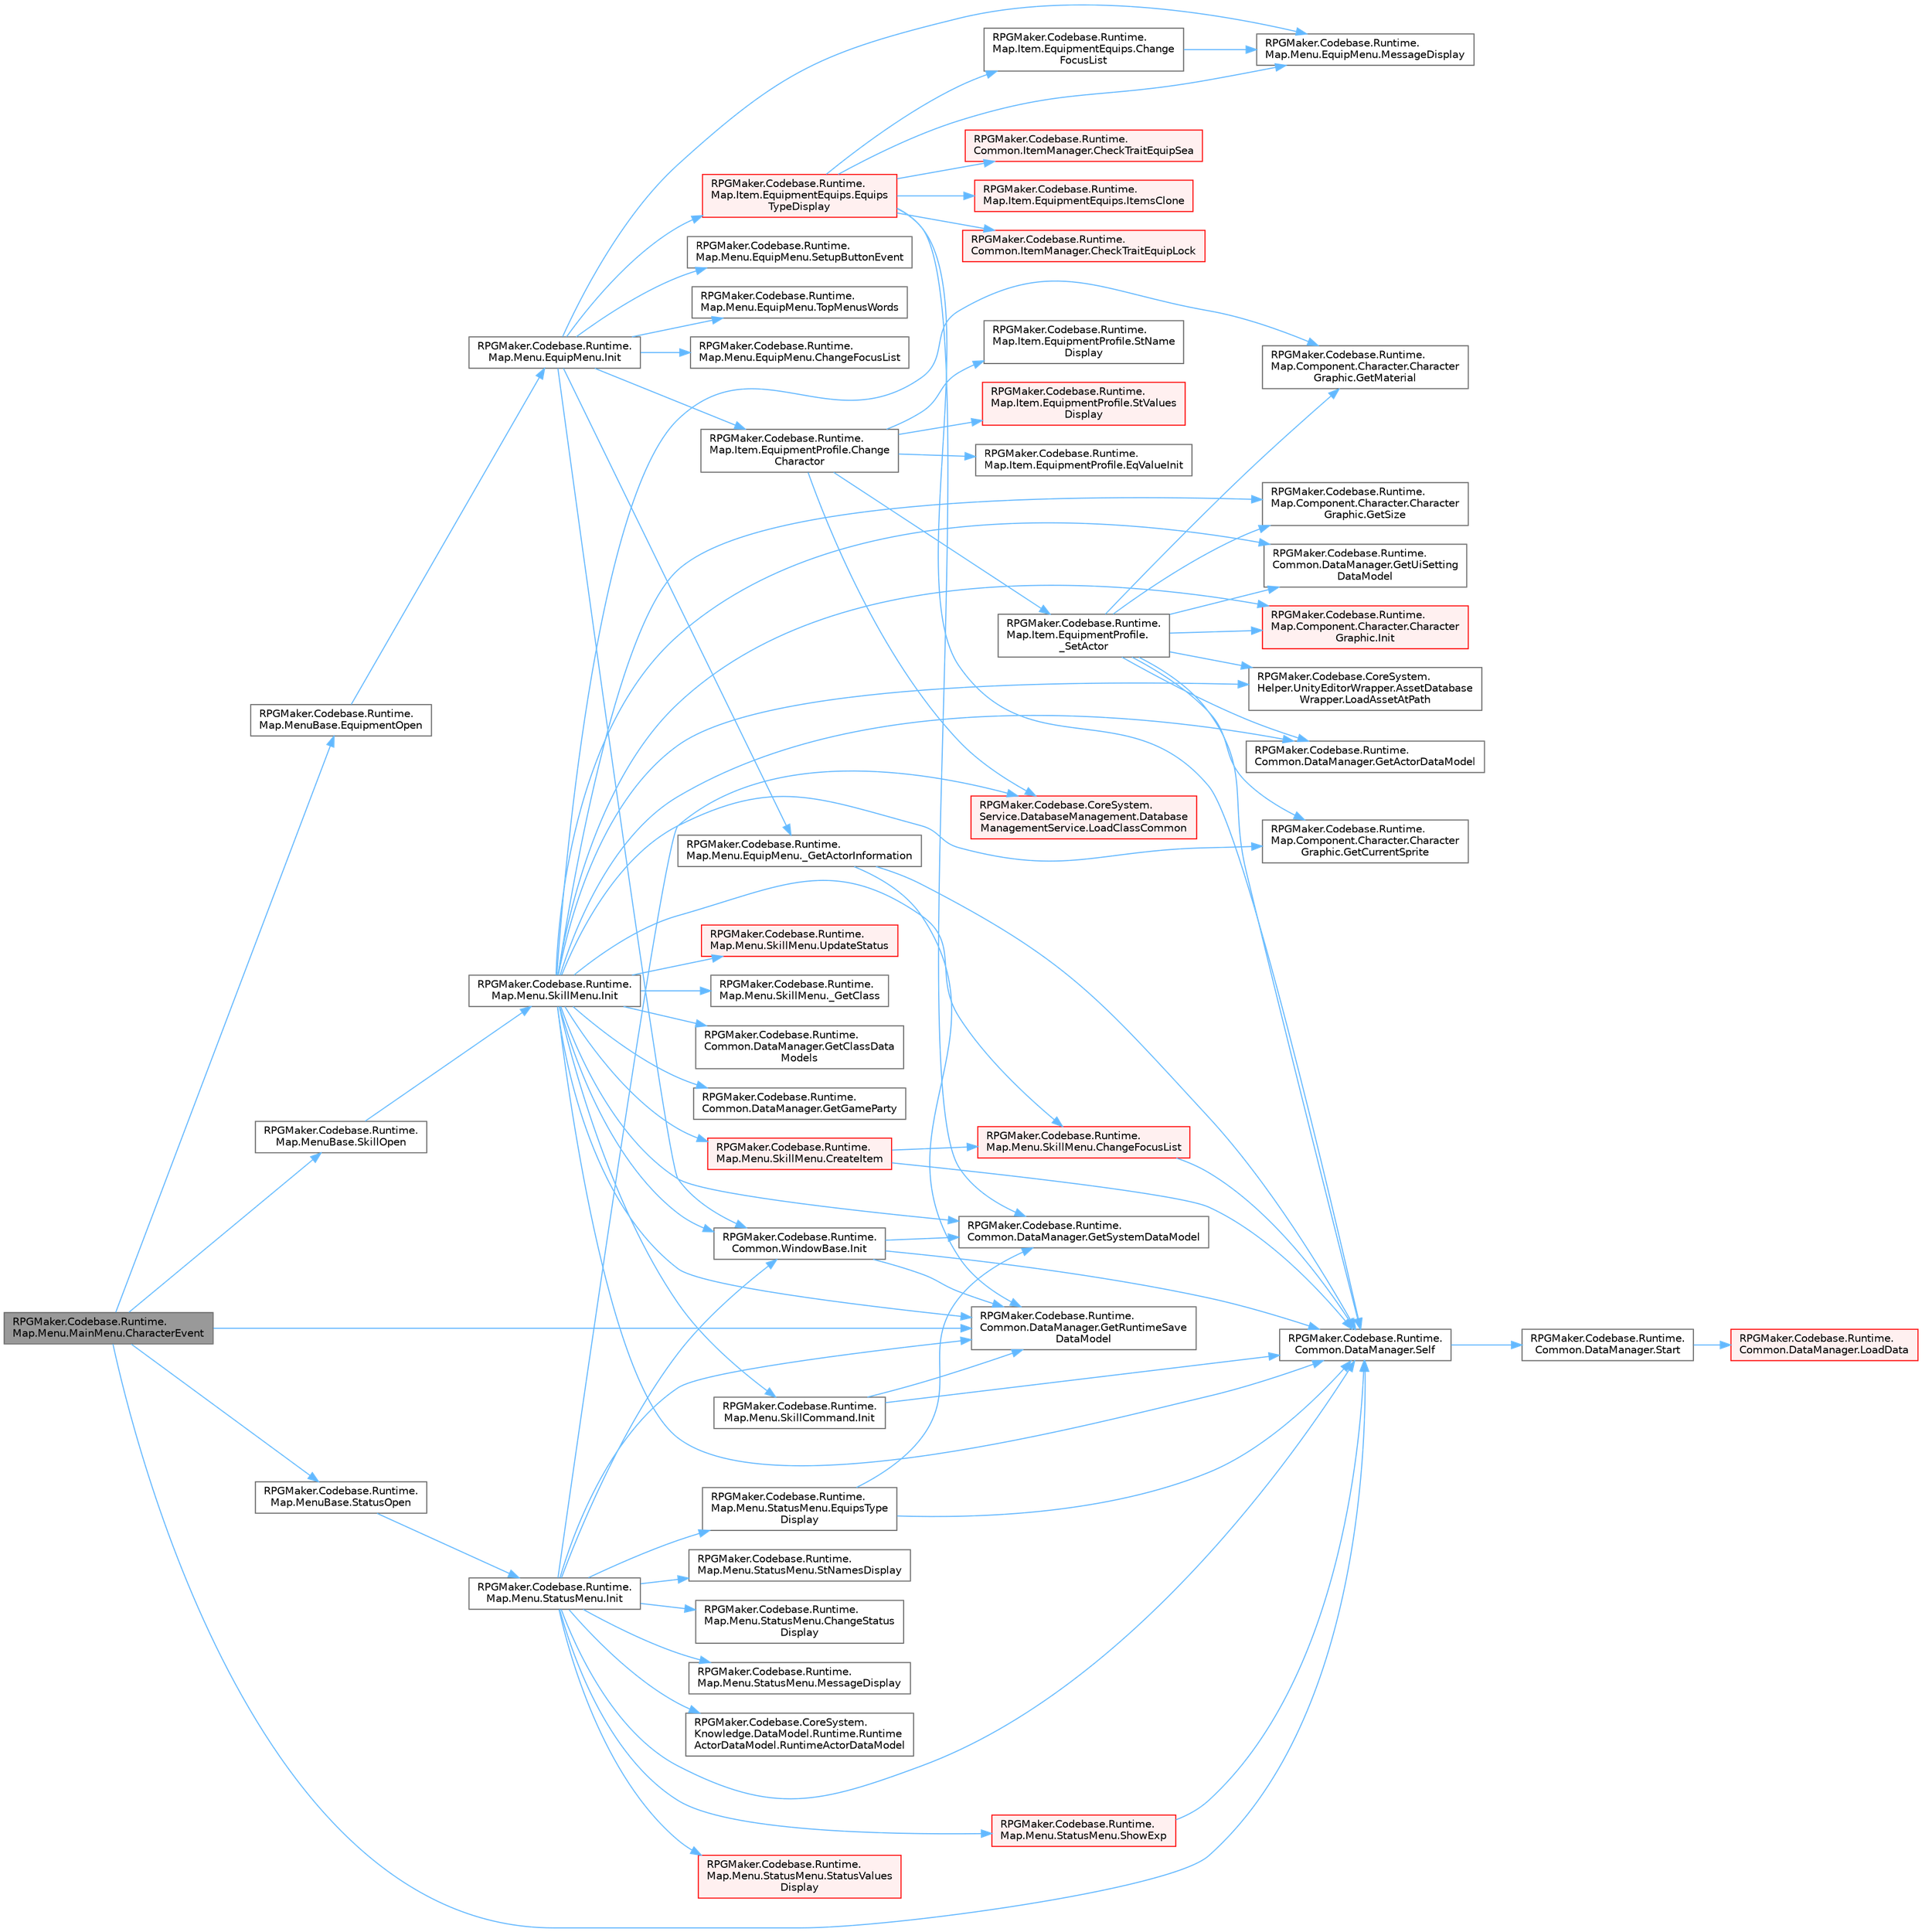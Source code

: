 digraph "RPGMaker.Codebase.Runtime.Map.Menu.MainMenu.CharacterEvent"
{
 // LATEX_PDF_SIZE
  bgcolor="transparent";
  edge [fontname=Helvetica,fontsize=10,labelfontname=Helvetica,labelfontsize=10];
  node [fontname=Helvetica,fontsize=10,shape=box,height=0.2,width=0.4];
  rankdir="LR";
  Node1 [id="Node000001",label="RPGMaker.Codebase.Runtime.\lMap.Menu.MainMenu.CharacterEvent",height=0.2,width=0.4,color="gray40", fillcolor="grey60", style="filled", fontcolor="black",tooltip="アクター選択時処理"];
  Node1 -> Node2 [id="edge1_Node000001_Node000002",color="steelblue1",style="solid",tooltip=" "];
  Node2 [id="Node000002",label="RPGMaker.Codebase.Runtime.\lMap.MenuBase.EquipmentOpen",height=0.2,width=0.4,color="grey40", fillcolor="white", style="filled",URL="$d4/d87/class_r_p_g_maker_1_1_codebase_1_1_runtime_1_1_map_1_1_menu_base.html#af70a37f135e339e952803ae2c4fa4c0b",tooltip="装備を表示する"];
  Node2 -> Node3 [id="edge2_Node000002_Node000003",color="steelblue1",style="solid",tooltip=" "];
  Node3 [id="Node000003",label="RPGMaker.Codebase.Runtime.\lMap.Menu.EquipMenu.Init",height=0.2,width=0.4,color="grey40", fillcolor="white", style="filled",URL="$db/d72/class_r_p_g_maker_1_1_codebase_1_1_runtime_1_1_map_1_1_menu_1_1_equip_menu.html#abafec292411542be0ec17c1983f32855",tooltip="初期化処理"];
  Node3 -> Node4 [id="edge3_Node000003_Node000004",color="steelblue1",style="solid",tooltip=" "];
  Node4 [id="Node000004",label="RPGMaker.Codebase.Runtime.\lMap.Menu.EquipMenu._GetActorInformation",height=0.2,width=0.4,color="grey40", fillcolor="white", style="filled",URL="$db/d72/class_r_p_g_maker_1_1_codebase_1_1_runtime_1_1_map_1_1_menu_1_1_equip_menu.html#af9f92409652fe84b0c22585c52ad9a09",tooltip="キャラクターの情報部分取得"];
  Node4 -> Node5 [id="edge4_Node000004_Node000005",color="steelblue1",style="solid",tooltip=" "];
  Node5 [id="Node000005",label="RPGMaker.Codebase.Runtime.\lCommon.DataManager.GetRuntimeSave\lDataModel",height=0.2,width=0.4,color="grey40", fillcolor="white", style="filled",URL="$d5/d08/class_r_p_g_maker_1_1_codebase_1_1_runtime_1_1_common_1_1_data_manager.html#aa008ccb1bfddc97c2c6618cfe1fe9ab9",tooltip=" "];
  Node4 -> Node6 [id="edge5_Node000004_Node000006",color="steelblue1",style="solid",tooltip=" "];
  Node6 [id="Node000006",label="RPGMaker.Codebase.Runtime.\lCommon.DataManager.Self",height=0.2,width=0.4,color="grey40", fillcolor="white", style="filled",URL="$d5/d08/class_r_p_g_maker_1_1_codebase_1_1_runtime_1_1_common_1_1_data_manager.html#a8f0a40fd71fe0a873d1905e106299934",tooltip=" "];
  Node6 -> Node7 [id="edge6_Node000006_Node000007",color="steelblue1",style="solid",tooltip=" "];
  Node7 [id="Node000007",label="RPGMaker.Codebase.Runtime.\lCommon.DataManager.Start",height=0.2,width=0.4,color="grey40", fillcolor="white", style="filled",URL="$d5/d08/class_r_p_g_maker_1_1_codebase_1_1_runtime_1_1_common_1_1_data_manager.html#ace8f5b29b336a071e6383ecdbe0f85c5",tooltip=" "];
  Node7 -> Node8 [id="edge7_Node000007_Node000008",color="steelblue1",style="solid",tooltip=" "];
  Node8 [id="Node000008",label="RPGMaker.Codebase.Runtime.\lCommon.DataManager.LoadData",height=0.2,width=0.4,color="red", fillcolor="#FFF0F0", style="filled",URL="$d5/d08/class_r_p_g_maker_1_1_codebase_1_1_runtime_1_1_common_1_1_data_manager.html#a42e1175b0a1dc3a225503e007043dc86",tooltip=" "];
  Node3 -> Node44 [id="edge8_Node000003_Node000044",color="steelblue1",style="solid",tooltip=" "];
  Node44 [id="Node000044",label="RPGMaker.Codebase.Runtime.\lMap.Item.EquipmentProfile.Change\lCharactor",height=0.2,width=0.4,color="grey40", fillcolor="white", style="filled",URL="$db/d19/class_r_p_g_maker_1_1_codebase_1_1_runtime_1_1_map_1_1_item_1_1_equipment_profile.html#ae28636a9df32870af30b40f05f4f69d8",tooltip=" "];
  Node44 -> Node45 [id="edge9_Node000044_Node000045",color="steelblue1",style="solid",tooltip=" "];
  Node45 [id="Node000045",label="RPGMaker.Codebase.Runtime.\lMap.Item.EquipmentProfile.\l_SetActor",height=0.2,width=0.4,color="grey40", fillcolor="white", style="filled",URL="$db/d19/class_r_p_g_maker_1_1_codebase_1_1_runtime_1_1_map_1_1_item_1_1_equipment_profile.html#ae5fc2d9f492ea45ceafe144ae3061ce7",tooltip="どのキャラクターを表示させるか"];
  Node45 -> Node46 [id="edge10_Node000045_Node000046",color="steelblue1",style="solid",tooltip=" "];
  Node46 [id="Node000046",label="RPGMaker.Codebase.Runtime.\lCommon.DataManager.GetActorDataModel",height=0.2,width=0.4,color="grey40", fillcolor="white", style="filled",URL="$d5/d08/class_r_p_g_maker_1_1_codebase_1_1_runtime_1_1_common_1_1_data_manager.html#abfb1fd14c6aadc61fe20955b4b60c7cf",tooltip=" "];
  Node45 -> Node47 [id="edge11_Node000045_Node000047",color="steelblue1",style="solid",tooltip=" "];
  Node47 [id="Node000047",label="RPGMaker.Codebase.Runtime.\lMap.Component.Character.Character\lGraphic.GetCurrentSprite",height=0.2,width=0.4,color="grey40", fillcolor="white", style="filled",URL="$da/d44/class_r_p_g_maker_1_1_codebase_1_1_runtime_1_1_map_1_1_component_1_1_character_1_1_character_graphic.html#a9b0780c78d81029c2cf5ab7b6a56519b",tooltip="😁 各画面でSDキャラ画像の1枚目を表示するためのプロパティ"];
  Node45 -> Node48 [id="edge12_Node000045_Node000048",color="steelblue1",style="solid",tooltip=" "];
  Node48 [id="Node000048",label="RPGMaker.Codebase.Runtime.\lMap.Component.Character.Character\lGraphic.GetMaterial",height=0.2,width=0.4,color="grey40", fillcolor="white", style="filled",URL="$da/d44/class_r_p_g_maker_1_1_codebase_1_1_runtime_1_1_map_1_1_component_1_1_character_1_1_character_graphic.html#ab0fd02c5a4de48246eff1afcf72b3064",tooltip="😁 各画面でSDキャラ画像の1枚目を表示するためのプロパティ"];
  Node45 -> Node49 [id="edge13_Node000045_Node000049",color="steelblue1",style="solid",tooltip=" "];
  Node49 [id="Node000049",label="RPGMaker.Codebase.Runtime.\lMap.Component.Character.Character\lGraphic.GetSize",height=0.2,width=0.4,color="grey40", fillcolor="white", style="filled",URL="$da/d44/class_r_p_g_maker_1_1_codebase_1_1_runtime_1_1_map_1_1_component_1_1_character_1_1_character_graphic.html#a74227c8d22f67b1698b96e05f3fadb8c",tooltip="😁 各画面でSDキャラ画像の1枚目を表示するためのプロパティ"];
  Node45 -> Node50 [id="edge14_Node000045_Node000050",color="steelblue1",style="solid",tooltip=" "];
  Node50 [id="Node000050",label="RPGMaker.Codebase.Runtime.\lCommon.DataManager.GetUiSetting\lDataModel",height=0.2,width=0.4,color="grey40", fillcolor="white", style="filled",URL="$d5/d08/class_r_p_g_maker_1_1_codebase_1_1_runtime_1_1_common_1_1_data_manager.html#a3cf9e3927b433f3ab6cc80adcc0d09c2",tooltip=" "];
  Node45 -> Node51 [id="edge15_Node000045_Node000051",color="steelblue1",style="solid",tooltip=" "];
  Node51 [id="Node000051",label="RPGMaker.Codebase.Runtime.\lMap.Component.Character.Character\lGraphic.Init",height=0.2,width=0.4,color="red", fillcolor="#FFF0F0", style="filled",URL="$da/d44/class_r_p_g_maker_1_1_codebase_1_1_runtime_1_1_map_1_1_component_1_1_character_1_1_character_graphic.html#a2d910728c7f3bbfc4fc684ed3fd3d2b7",tooltip="😁 初期化"];
  Node45 -> Node60 [id="edge16_Node000045_Node000060",color="steelblue1",style="solid",tooltip=" "];
  Node60 [id="Node000060",label="RPGMaker.Codebase.CoreSystem.\lHelper.UnityEditorWrapper.AssetDatabase\lWrapper.LoadAssetAtPath",height=0.2,width=0.4,color="grey40", fillcolor="white", style="filled",URL="$d9/d20/class_r_p_g_maker_1_1_codebase_1_1_core_system_1_1_helper_1_1_unity_editor_wrapper_1_1_asset_database_wrapper.html#a471f932b0479bad28c9fd1b02f1d5d7a",tooltip="😁 パスで資産読込"];
  Node45 -> Node6 [id="edge17_Node000045_Node000006",color="steelblue1",style="solid",tooltip=" "];
  Node44 -> Node67 [id="edge18_Node000044_Node000067",color="steelblue1",style="solid",tooltip=" "];
  Node67 [id="Node000067",label="RPGMaker.Codebase.Runtime.\lMap.Item.EquipmentProfile.EqValueInit",height=0.2,width=0.4,color="grey40", fillcolor="white", style="filled",URL="$db/d19/class_r_p_g_maker_1_1_codebase_1_1_runtime_1_1_map_1_1_item_1_1_equipment_profile.html#a88ffd8bceec384c36eeeaf10a5d74d6e",tooltip=" "];
  Node44 -> Node68 [id="edge19_Node000044_Node000068",color="steelblue1",style="solid",tooltip=" "];
  Node68 [id="Node000068",label="RPGMaker.Codebase.CoreSystem.\lService.DatabaseManagement.Database\lManagementService.LoadClassCommon",height=0.2,width=0.4,color="red", fillcolor="#FFF0F0", style="filled",URL="$db/db0/class_r_p_g_maker_1_1_codebase_1_1_core_system_1_1_service_1_1_database_management_1_1_database_management_service.html#a2bcbe7e7e15724f183b8a4e94bebfcc1",tooltip="😁 クラス共通"];
  Node44 -> Node69 [id="edge20_Node000044_Node000069",color="steelblue1",style="solid",tooltip=" "];
  Node69 [id="Node000069",label="RPGMaker.Codebase.Runtime.\lMap.Item.EquipmentProfile.StName\lDisplay",height=0.2,width=0.4,color="grey40", fillcolor="white", style="filled",URL="$db/d19/class_r_p_g_maker_1_1_codebase_1_1_runtime_1_1_map_1_1_item_1_1_equipment_profile.html#a35d92ffd9904165ada6c4608cefb9de6",tooltip="←ステータス項目名"];
  Node44 -> Node70 [id="edge21_Node000044_Node000070",color="steelblue1",style="solid",tooltip=" "];
  Node70 [id="Node000070",label="RPGMaker.Codebase.Runtime.\lMap.Item.EquipmentProfile.StValues\lDisplay",height=0.2,width=0.4,color="red", fillcolor="#FFF0F0", style="filled",URL="$db/d19/class_r_p_g_maker_1_1_codebase_1_1_runtime_1_1_map_1_1_item_1_1_equipment_profile.html#acd524fd06efc0cbdc5df3ca271ca1165",tooltip="元のステータス"];
  Node3 -> Node77 [id="edge22_Node000003_Node000077",color="steelblue1",style="solid",tooltip=" "];
  Node77 [id="Node000077",label="RPGMaker.Codebase.Runtime.\lMap.Menu.EquipMenu.ChangeFocusList",height=0.2,width=0.4,color="grey40", fillcolor="white", style="filled",URL="$db/d72/class_r_p_g_maker_1_1_codebase_1_1_runtime_1_1_map_1_1_menu_1_1_equip_menu.html#ade90c90e21ba6dc8221f62176eb065b9",tooltip="リストのフォーカス制御"];
  Node3 -> Node78 [id="edge23_Node000003_Node000078",color="steelblue1",style="solid",tooltip=" "];
  Node78 [id="Node000078",label="RPGMaker.Codebase.Runtime.\lMap.Item.EquipmentEquips.Equips\lTypeDisplay",height=0.2,width=0.4,color="red", fillcolor="#FFF0F0", style="filled",URL="$d3/ddf/class_r_p_g_maker_1_1_codebase_1_1_runtime_1_1_map_1_1_item_1_1_equipment_equips.html#a638dfea65930eb34c5aa1f3e1d424a0f",tooltip="現在の装備を表示"];
  Node78 -> Node79 [id="edge24_Node000078_Node000079",color="steelblue1",style="solid",tooltip=" "];
  Node79 [id="Node000079",label="RPGMaker.Codebase.Runtime.\lMap.Item.EquipmentEquips.Change\lFocusList",height=0.2,width=0.4,color="grey40", fillcolor="white", style="filled",URL="$d3/ddf/class_r_p_g_maker_1_1_codebase_1_1_runtime_1_1_map_1_1_item_1_1_equipment_equips.html#a506317fc859ab726c374f203259aff77",tooltip="リストのフォーカス制御"];
  Node79 -> Node80 [id="edge25_Node000079_Node000080",color="steelblue1",style="solid",tooltip=" "];
  Node80 [id="Node000080",label="RPGMaker.Codebase.Runtime.\lMap.Menu.EquipMenu.MessageDisplay",height=0.2,width=0.4,color="grey40", fillcolor="white", style="filled",URL="$db/d72/class_r_p_g_maker_1_1_codebase_1_1_runtime_1_1_map_1_1_menu_1_1_equip_menu.html#a4d0ffe2d72cf920041872a86a4536916",tooltip="メッセージの表示を行う"];
  Node78 -> Node81 [id="edge26_Node000078_Node000081",color="steelblue1",style="solid",tooltip=" "];
  Node81 [id="Node000081",label="RPGMaker.Codebase.Runtime.\lCommon.ItemManager.CheckTraitEquipLock",height=0.2,width=0.4,color="red", fillcolor="#FFF0F0", style="filled",URL="$d4/d82/class_r_p_g_maker_1_1_codebase_1_1_runtime_1_1_common_1_1_item_manager.html#aa0f0eb6e14286fb9660e89544675e441",tooltip="装備固定かどうかの判定を行う"];
  Node78 -> Node88 [id="edge27_Node000078_Node000088",color="steelblue1",style="solid",tooltip=" "];
  Node88 [id="Node000088",label="RPGMaker.Codebase.Runtime.\lCommon.ItemManager.CheckTraitEquipSea",height=0.2,width=0.4,color="red", fillcolor="#FFF0F0", style="filled",URL="$d4/d82/class_r_p_g_maker_1_1_codebase_1_1_runtime_1_1_common_1_1_item_manager.html#a9d6eca82352b0d30d9ea59184b37c517",tooltip="装備封印かどうかの判定を行う 装備封印だった場合、かつなにかを装備中であれば、装備を外す処理も行う"];
  Node78 -> Node91 [id="edge28_Node000078_Node000091",color="steelblue1",style="solid",tooltip=" "];
  Node91 [id="Node000091",label="RPGMaker.Codebase.Runtime.\lCommon.DataManager.GetSystemDataModel",height=0.2,width=0.4,color="grey40", fillcolor="white", style="filled",URL="$d5/d08/class_r_p_g_maker_1_1_codebase_1_1_runtime_1_1_common_1_1_data_manager.html#acdc0251471c3db50b36db22a1f9b9d83",tooltip=" "];
  Node78 -> Node92 [id="edge29_Node000078_Node000092",color="steelblue1",style="solid",tooltip=" "];
  Node92 [id="Node000092",label="RPGMaker.Codebase.Runtime.\lMap.Item.EquipmentEquips.ItemsClone",height=0.2,width=0.4,color="red", fillcolor="#FFF0F0", style="filled",URL="$d3/ddf/class_r_p_g_maker_1_1_codebase_1_1_runtime_1_1_map_1_1_item_1_1_equipment_equips.html#a459969da5338449c0b9cb4707286cde0",tooltip="現在装備中のアイテム表示"];
  Node78 -> Node80 [id="edge30_Node000078_Node000080",color="steelblue1",style="solid",tooltip=" "];
  Node78 -> Node6 [id="edge31_Node000078_Node000006",color="steelblue1",style="solid",tooltip=" "];
  Node3 -> Node123 [id="edge32_Node000003_Node000123",color="steelblue1",style="solid",tooltip=" "];
  Node123 [id="Node000123",label="RPGMaker.Codebase.Runtime.\lCommon.WindowBase.Init",height=0.2,width=0.4,color="grey40", fillcolor="white", style="filled",URL="$d4/d52/class_r_p_g_maker_1_1_codebase_1_1_runtime_1_1_common_1_1_window_base.html#a8fa566df21c304a9028269d880911028",tooltip=" "];
  Node123 -> Node5 [id="edge33_Node000123_Node000005",color="steelblue1",style="solid",tooltip=" "];
  Node123 -> Node91 [id="edge34_Node000123_Node000091",color="steelblue1",style="solid",tooltip=" "];
  Node123 -> Node6 [id="edge35_Node000123_Node000006",color="steelblue1",style="solid",tooltip=" "];
  Node3 -> Node80 [id="edge36_Node000003_Node000080",color="steelblue1",style="solid",tooltip=" "];
  Node3 -> Node124 [id="edge37_Node000003_Node000124",color="steelblue1",style="solid",tooltip=" "];
  Node124 [id="Node000124",label="RPGMaker.Codebase.Runtime.\lMap.Menu.EquipMenu.SetupButtonEvent",height=0.2,width=0.4,color="grey40", fillcolor="white", style="filled",URL="$db/d72/class_r_p_g_maker_1_1_codebase_1_1_runtime_1_1_map_1_1_menu_1_1_equip_menu.html#a795c8d2205b0d380933691b945606a7f",tooltip="ボタンに対するイベント設定"];
  Node3 -> Node125 [id="edge38_Node000003_Node000125",color="steelblue1",style="solid",tooltip=" "];
  Node125 [id="Node000125",label="RPGMaker.Codebase.Runtime.\lMap.Menu.EquipMenu.TopMenusWords",height=0.2,width=0.4,color="grey40", fillcolor="white", style="filled",URL="$db/d72/class_r_p_g_maker_1_1_codebase_1_1_runtime_1_1_map_1_1_menu_1_1_equip_menu.html#acfbc6780c67e386207636eba66d4b66e",tooltip="装備、最強装備、外すの文言を用語から設定する"];
  Node1 -> Node5 [id="edge39_Node000001_Node000005",color="steelblue1",style="solid",tooltip=" "];
  Node1 -> Node6 [id="edge40_Node000001_Node000006",color="steelblue1",style="solid",tooltip=" "];
  Node1 -> Node126 [id="edge41_Node000001_Node000126",color="steelblue1",style="solid",tooltip=" "];
  Node126 [id="Node000126",label="RPGMaker.Codebase.Runtime.\lMap.MenuBase.SkillOpen",height=0.2,width=0.4,color="grey40", fillcolor="white", style="filled",URL="$d4/d87/class_r_p_g_maker_1_1_codebase_1_1_runtime_1_1_map_1_1_menu_base.html#af5011e287e78911d5820fbb3bf17435a",tooltip="スキルを表示する"];
  Node126 -> Node127 [id="edge42_Node000126_Node000127",color="steelblue1",style="solid",tooltip=" "];
  Node127 [id="Node000127",label="RPGMaker.Codebase.Runtime.\lMap.Menu.SkillMenu.Init",height=0.2,width=0.4,color="grey40", fillcolor="white", style="filled",URL="$db/d40/class_r_p_g_maker_1_1_codebase_1_1_runtime_1_1_map_1_1_menu_1_1_skill_menu.html#a975d3a099f39f2d6dbade2fcf5a23cb1",tooltip="初期化処理"];
  Node127 -> Node128 [id="edge43_Node000127_Node000128",color="steelblue1",style="solid",tooltip=" "];
  Node128 [id="Node000128",label="RPGMaker.Codebase.Runtime.\lMap.Menu.SkillMenu._GetClass",height=0.2,width=0.4,color="grey40", fillcolor="white", style="filled",URL="$db/d40/class_r_p_g_maker_1_1_codebase_1_1_runtime_1_1_map_1_1_menu_1_1_skill_menu.html#a770963c7f7b4614ca7ea029dca58b6e5",tooltip="クラス名取得"];
  Node127 -> Node129 [id="edge44_Node000127_Node000129",color="steelblue1",style="solid",tooltip=" "];
  Node129 [id="Node000129",label="RPGMaker.Codebase.Runtime.\lMap.Menu.SkillMenu.ChangeFocusList",height=0.2,width=0.4,color="red", fillcolor="#FFF0F0", style="filled",URL="$db/d40/class_r_p_g_maker_1_1_codebase_1_1_runtime_1_1_map_1_1_menu_1_1_skill_menu.html#af36ad7509dd7e32d408a7ca967b6b63a",tooltip="リストのフォーカス位置を変更する"];
  Node129 -> Node6 [id="edge45_Node000129_Node000006",color="steelblue1",style="solid",tooltip=" "];
  Node127 -> Node132 [id="edge46_Node000127_Node000132",color="steelblue1",style="solid",tooltip=" "];
  Node132 [id="Node000132",label="RPGMaker.Codebase.Runtime.\lMap.Menu.SkillMenu.CreateItem",height=0.2,width=0.4,color="red", fillcolor="#FFF0F0", style="filled",URL="$db/d40/class_r_p_g_maker_1_1_codebase_1_1_runtime_1_1_map_1_1_menu_1_1_skill_menu.html#ab9c01ed665de683f0ed12dc13ed39836",tooltip="スキルボタン作成処理"];
  Node132 -> Node129 [id="edge47_Node000132_Node000129",color="steelblue1",style="solid",tooltip=" "];
  Node132 -> Node6 [id="edge48_Node000132_Node000006",color="steelblue1",style="solid",tooltip=" "];
  Node127 -> Node46 [id="edge49_Node000127_Node000046",color="steelblue1",style="solid",tooltip=" "];
  Node127 -> Node118 [id="edge50_Node000127_Node000118",color="steelblue1",style="solid",tooltip=" "];
  Node118 [id="Node000118",label="RPGMaker.Codebase.Runtime.\lCommon.DataManager.GetClassData\lModels",height=0.2,width=0.4,color="grey40", fillcolor="white", style="filled",URL="$d5/d08/class_r_p_g_maker_1_1_codebase_1_1_runtime_1_1_common_1_1_data_manager.html#abb0646c693ff140faa5d2821854be045",tooltip=" "];
  Node127 -> Node47 [id="edge51_Node000127_Node000047",color="steelblue1",style="solid",tooltip=" "];
  Node127 -> Node106 [id="edge52_Node000127_Node000106",color="steelblue1",style="solid",tooltip=" "];
  Node106 [id="Node000106",label="RPGMaker.Codebase.Runtime.\lCommon.DataManager.GetGameParty",height=0.2,width=0.4,color="grey40", fillcolor="white", style="filled",URL="$d5/d08/class_r_p_g_maker_1_1_codebase_1_1_runtime_1_1_common_1_1_data_manager.html#a51ad2669c15aba611fa704eb84001f8c",tooltip=" "];
  Node127 -> Node48 [id="edge53_Node000127_Node000048",color="steelblue1",style="solid",tooltip=" "];
  Node127 -> Node5 [id="edge54_Node000127_Node000005",color="steelblue1",style="solid",tooltip=" "];
  Node127 -> Node49 [id="edge55_Node000127_Node000049",color="steelblue1",style="solid",tooltip=" "];
  Node127 -> Node91 [id="edge56_Node000127_Node000091",color="steelblue1",style="solid",tooltip=" "];
  Node127 -> Node50 [id="edge57_Node000127_Node000050",color="steelblue1",style="solid",tooltip=" "];
  Node127 -> Node123 [id="edge58_Node000127_Node000123",color="steelblue1",style="solid",tooltip=" "];
  Node127 -> Node190 [id="edge59_Node000127_Node000190",color="steelblue1",style="solid",tooltip=" "];
  Node190 [id="Node000190",label="RPGMaker.Codebase.Runtime.\lMap.Menu.SkillCommand.Init",height=0.2,width=0.4,color="grey40", fillcolor="white", style="filled",URL="$dd/d31/class_r_p_g_maker_1_1_codebase_1_1_runtime_1_1_map_1_1_menu_1_1_skill_command.html#aa78f79cef1f8fbb89a82561bf9c0032b",tooltip=" "];
  Node190 -> Node5 [id="edge60_Node000190_Node000005",color="steelblue1",style="solid",tooltip=" "];
  Node190 -> Node6 [id="edge61_Node000190_Node000006",color="steelblue1",style="solid",tooltip=" "];
  Node127 -> Node51 [id="edge62_Node000127_Node000051",color="steelblue1",style="solid",tooltip=" "];
  Node127 -> Node60 [id="edge63_Node000127_Node000060",color="steelblue1",style="solid",tooltip=" "];
  Node127 -> Node6 [id="edge64_Node000127_Node000006",color="steelblue1",style="solid",tooltip=" "];
  Node127 -> Node134 [id="edge65_Node000127_Node000134",color="steelblue1",style="solid",tooltip=" "];
  Node134 [id="Node000134",label="RPGMaker.Codebase.Runtime.\lMap.Menu.SkillMenu.UpdateStatus",height=0.2,width=0.4,color="red", fillcolor="#FFF0F0", style="filled",URL="$db/d40/class_r_p_g_maker_1_1_codebase_1_1_runtime_1_1_map_1_1_menu_1_1_skill_menu.html#af146a7f3fdbe4bfc3d102c06d8a4fb6c",tooltip="ステータス更新"];
  Node1 -> Node191 [id="edge66_Node000001_Node000191",color="steelblue1",style="solid",tooltip=" "];
  Node191 [id="Node000191",label="RPGMaker.Codebase.Runtime.\lMap.MenuBase.StatusOpen",height=0.2,width=0.4,color="grey40", fillcolor="white", style="filled",URL="$d4/d87/class_r_p_g_maker_1_1_codebase_1_1_runtime_1_1_map_1_1_menu_base.html#a8076d338dcb1bb0db068dd7ca64325c1",tooltip="ステータスを表示する"];
  Node191 -> Node192 [id="edge67_Node000191_Node000192",color="steelblue1",style="solid",tooltip=" "];
  Node192 [id="Node000192",label="RPGMaker.Codebase.Runtime.\lMap.Menu.StatusMenu.Init",height=0.2,width=0.4,color="grey40", fillcolor="white", style="filled",URL="$d9/d44/class_r_p_g_maker_1_1_codebase_1_1_runtime_1_1_map_1_1_menu_1_1_status_menu.html#a9479a3aa48cd716716cf897610ce4d05",tooltip=" "];
  Node192 -> Node193 [id="edge68_Node000192_Node000193",color="steelblue1",style="solid",tooltip=" "];
  Node193 [id="Node000193",label="RPGMaker.Codebase.Runtime.\lMap.Menu.StatusMenu.ChangeStatus\lDisplay",height=0.2,width=0.4,color="grey40", fillcolor="white", style="filled",URL="$d9/d44/class_r_p_g_maker_1_1_codebase_1_1_runtime_1_1_map_1_1_menu_1_1_status_menu.html#a622af838dc53644fb4cea73178277815",tooltip="各項目の有効化切り替え"];
  Node192 -> Node194 [id="edge69_Node000192_Node000194",color="steelblue1",style="solid",tooltip=" "];
  Node194 [id="Node000194",label="RPGMaker.Codebase.Runtime.\lMap.Menu.StatusMenu.EquipsType\lDisplay",height=0.2,width=0.4,color="grey40", fillcolor="white", style="filled",URL="$d9/d44/class_r_p_g_maker_1_1_codebase_1_1_runtime_1_1_map_1_1_menu_1_1_status_menu.html#adc555adefa564ca912bb4c0c1854933a",tooltip=" "];
  Node194 -> Node91 [id="edge70_Node000194_Node000091",color="steelblue1",style="solid",tooltip=" "];
  Node194 -> Node6 [id="edge71_Node000194_Node000006",color="steelblue1",style="solid",tooltip=" "];
  Node192 -> Node5 [id="edge72_Node000192_Node000005",color="steelblue1",style="solid",tooltip=" "];
  Node192 -> Node123 [id="edge73_Node000192_Node000123",color="steelblue1",style="solid",tooltip=" "];
  Node192 -> Node68 [id="edge74_Node000192_Node000068",color="steelblue1",style="solid",tooltip=" "];
  Node192 -> Node195 [id="edge75_Node000192_Node000195",color="steelblue1",style="solid",tooltip=" "];
  Node195 [id="Node000195",label="RPGMaker.Codebase.Runtime.\lMap.Menu.StatusMenu.MessageDisplay",height=0.2,width=0.4,color="grey40", fillcolor="white", style="filled",URL="$d9/d44/class_r_p_g_maker_1_1_codebase_1_1_runtime_1_1_map_1_1_menu_1_1_status_menu.html#a313b2e5abd4378c8a0ab0dfc0b6cffc9",tooltip=" "];
  Node192 -> Node196 [id="edge76_Node000192_Node000196",color="steelblue1",style="solid",tooltip=" "];
  Node196 [id="Node000196",label="RPGMaker.Codebase.CoreSystem.\lKnowledge.DataModel.Runtime.Runtime\lActorDataModel.RuntimeActorDataModel",height=0.2,width=0.4,color="grey40", fillcolor="white", style="filled",URL="$de/d8f/class_r_p_g_maker_1_1_codebase_1_1_core_system_1_1_knowledge_1_1_data_model_1_1_runtime_1_1_runtime_actor_data_model.html#aac3411002c387c409808b7f5fe02f67c",tooltip="😁 生成"];
  Node192 -> Node6 [id="edge77_Node000192_Node000006",color="steelblue1",style="solid",tooltip=" "];
  Node192 -> Node197 [id="edge78_Node000192_Node000197",color="steelblue1",style="solid",tooltip=" "];
  Node197 [id="Node000197",label="RPGMaker.Codebase.Runtime.\lMap.Menu.StatusMenu.ShowExp",height=0.2,width=0.4,color="red", fillcolor="#FFF0F0", style="filled",URL="$d9/d44/class_r_p_g_maker_1_1_codebase_1_1_runtime_1_1_map_1_1_menu_1_1_status_menu.html#a5da90e74d7dc5cd593c353863224c303",tooltip="経験値関連表示"];
  Node197 -> Node6 [id="edge79_Node000197_Node000006",color="steelblue1",style="solid",tooltip=" "];
  Node192 -> Node198 [id="edge80_Node000192_Node000198",color="steelblue1",style="solid",tooltip=" "];
  Node198 [id="Node000198",label="RPGMaker.Codebase.Runtime.\lMap.Menu.StatusMenu.StatusValues\lDisplay",height=0.2,width=0.4,color="red", fillcolor="#FFF0F0", style="filled",URL="$d9/d44/class_r_p_g_maker_1_1_codebase_1_1_runtime_1_1_map_1_1_menu_1_1_status_menu.html#af6d08196391eaca4b8df1691501c7749",tooltip=" "];
  Node192 -> Node199 [id="edge81_Node000192_Node000199",color="steelblue1",style="solid",tooltip=" "];
  Node199 [id="Node000199",label="RPGMaker.Codebase.Runtime.\lMap.Menu.StatusMenu.StNamesDisplay",height=0.2,width=0.4,color="grey40", fillcolor="white", style="filled",URL="$d9/d44/class_r_p_g_maker_1_1_codebase_1_1_runtime_1_1_map_1_1_menu_1_1_status_menu.html#acee9b39fc069f7fbbbfa863d2c168d56",tooltip="ステータスの項目の表示"];
}
